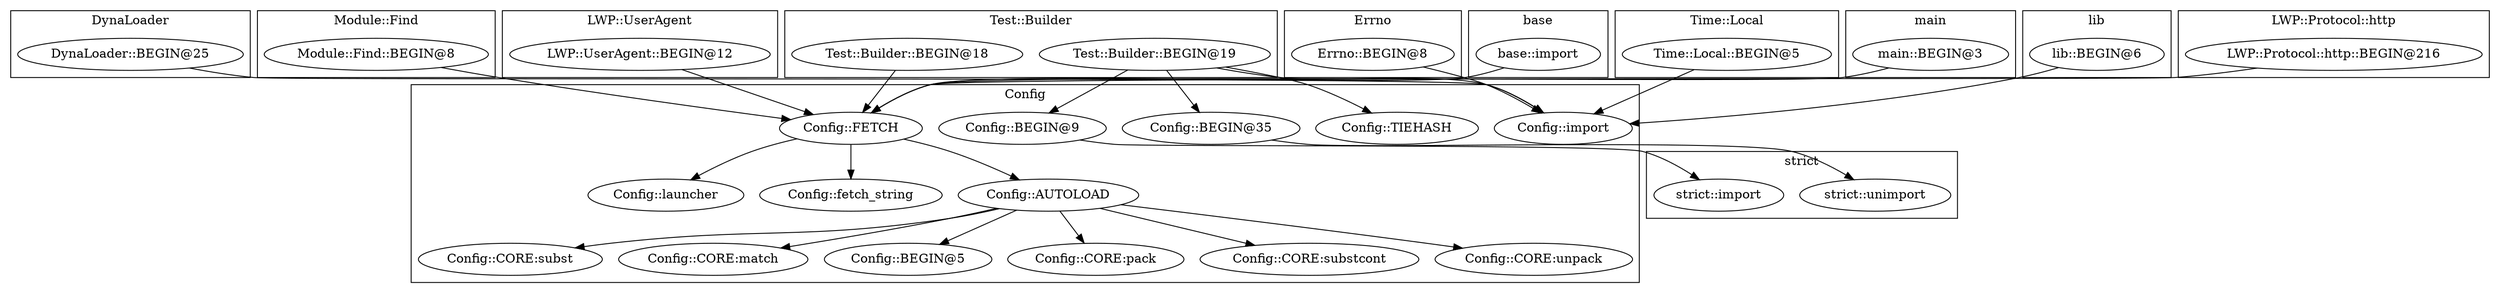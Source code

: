 digraph {
graph [overlap=false]
subgraph cluster_Config {
	label="Config";
	"Config::BEGIN@35";
	"Config::CORE:subst";
	"Config::TIEHASH";
	"Config::CORE:match";
	"Config::BEGIN@5";
	"Config::fetch_string";
	"Config::AUTOLOAD";
	"Config::import";
	"Config::CORE:pack";
	"Config::launcher";
	"Config::BEGIN@9";
	"Config::CORE:substcont";
	"Config::CORE:unpack";
	"Config::FETCH";
}
subgraph cluster_DynaLoader {
	label="DynaLoader";
	"DynaLoader::BEGIN@25";
}
subgraph cluster_Module_Find {
	label="Module::Find";
	"Module::Find::BEGIN@8";
}
subgraph cluster_LWP_UserAgent {
	label="LWP::UserAgent";
	"LWP::UserAgent::BEGIN@12";
}
subgraph cluster_Test_Builder {
	label="Test::Builder";
	"Test::Builder::BEGIN@18";
	"Test::Builder::BEGIN@19";
}
subgraph cluster_Errno {
	label="Errno";
	"Errno::BEGIN@8";
}
subgraph cluster_base {
	label="base";
	"base::import";
}
subgraph cluster_strict {
	label="strict";
	"strict::import";
	"strict::unimport";
}
subgraph cluster_Time_Local {
	label="Time::Local";
	"Time::Local::BEGIN@5";
}
subgraph cluster_main {
	label="main";
	"main::BEGIN@3";
}
subgraph cluster_lib {
	label="lib";
	"lib::BEGIN@6";
}
subgraph cluster_LWP_Protocol_http {
	label="LWP::Protocol::http";
	"LWP::Protocol::http::BEGIN@216";
}
"Config::AUTOLOAD" -> "Config::CORE:match";
"Config::AUTOLOAD" -> "Config::CORE:pack";
"Test::Builder::BEGIN@19" -> "Config::BEGIN@35";
"Config::AUTOLOAD" -> "Config::CORE:substcont";
"Config::FETCH" -> "Config::fetch_string";
"Test::Builder::BEGIN@19" -> "Config::TIEHASH";
"Time::Local::BEGIN@5" -> "Config::import";
"lib::BEGIN@6" -> "Config::import";
"Errno::BEGIN@8" -> "Config::import";
"DynaLoader::BEGIN@25" -> "Config::import";
"Test::Builder::BEGIN@19" -> "Config::import";
"Test::Builder::BEGIN@19" -> "Config::BEGIN@9";
"Config::FETCH" -> "Config::AUTOLOAD";
"Config::BEGIN@35" -> "strict::unimport";
"Config::FETCH" -> "Config::launcher";
"Config::AUTOLOAD" -> "Config::CORE:unpack";
"Config::AUTOLOAD" -> "Config::BEGIN@5";
"Test::Builder::BEGIN@18" -> "Config::FETCH";
"Module::Find::BEGIN@8" -> "Config::FETCH";
"LWP::UserAgent::BEGIN@12" -> "Config::FETCH";
"main::BEGIN@3" -> "Config::FETCH";
"base::import" -> "Config::FETCH";
"LWP::Protocol::http::BEGIN@216" -> "Config::FETCH";
"Config::AUTOLOAD" -> "Config::CORE:subst";
"Config::BEGIN@9" -> "strict::import";
}
